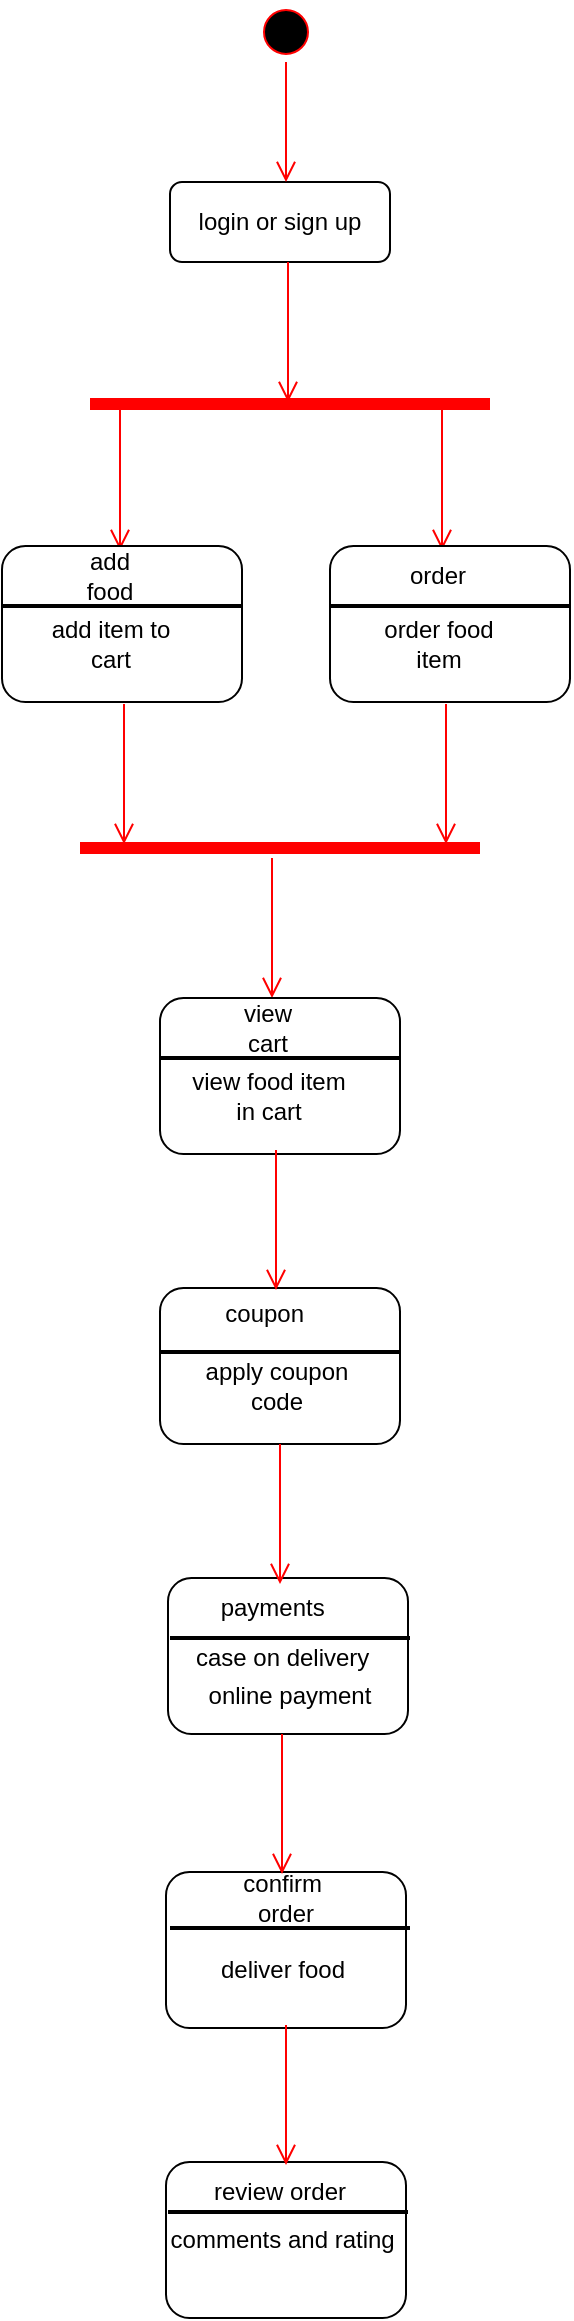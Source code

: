 <mxfile version="12.1.3" type="device" pages="1"><diagram id="dkDqSquY1TjAOpKeJ-8c" name="Page-1"><mxGraphModel dx="1024" dy="534" grid="1" gridSize="10" guides="1" tooltips="1" connect="1" arrows="1" fold="1" page="1" pageScale="1" pageWidth="850" pageHeight="1100" math="0" shadow="0"><root><mxCell id="0"/><mxCell id="1" parent="0"/><mxCell id="7yocShExIn4S_t9cMoal-43" value="" style="ellipse;whiteSpace=wrap;html=1;" parent="1" vertex="1"><mxGeometry x="340" y="140" width="40" height="30" as="geometry"/></mxCell><mxCell id="7yocShExIn4S_t9cMoal-3" value="login or sign up" style="rounded=1;whiteSpace=wrap;html=1;" parent="1" vertex="1"><mxGeometry x="300" y="130" width="110" height="40" as="geometry"/></mxCell><mxCell id="7yocShExIn4S_t9cMoal-4" value="" style="edgeStyle=orthogonalEdgeStyle;html=1;verticalAlign=bottom;endArrow=open;endSize=8;strokeColor=#ff0000;" parent="1" edge="1"><mxGeometry relative="1" as="geometry"><mxPoint x="359" y="240" as="targetPoint"/><mxPoint x="359" y="170" as="sourcePoint"/></mxGeometry></mxCell><mxCell id="7yocShExIn4S_t9cMoal-5" value="" style="shape=line;html=1;strokeWidth=6;strokeColor=#ff0000;" parent="1" vertex="1"><mxGeometry x="260" y="236" width="200" height="10" as="geometry"/></mxCell><mxCell id="7yocShExIn4S_t9cMoal-6" value="" style="edgeStyle=orthogonalEdgeStyle;html=1;verticalAlign=bottom;endArrow=open;endSize=8;strokeColor=#ff0000;" parent="1" edge="1"><mxGeometry relative="1" as="geometry"><mxPoint x="275" y="314" as="targetPoint"/><mxPoint x="275" y="244" as="sourcePoint"/></mxGeometry></mxCell><mxCell id="7yocShExIn4S_t9cMoal-7" value="" style="edgeStyle=orthogonalEdgeStyle;html=1;verticalAlign=bottom;endArrow=open;endSize=8;strokeColor=#ff0000;" parent="1" edge="1"><mxGeometry relative="1" as="geometry"><mxPoint x="436" y="314" as="targetPoint"/><mxPoint x="436" y="244" as="sourcePoint"/></mxGeometry></mxCell><mxCell id="7yocShExIn4S_t9cMoal-8" value="" style="rounded=1;whiteSpace=wrap;html=1;" parent="1" vertex="1"><mxGeometry x="216" y="312" width="120" height="78" as="geometry"/></mxCell><mxCell id="7yocShExIn4S_t9cMoal-9" value="" style="line;strokeWidth=2;html=1;" parent="1" vertex="1"><mxGeometry x="216" y="337" width="120" height="10" as="geometry"/></mxCell><mxCell id="7yocShExIn4S_t9cMoal-11" value="add food" style="text;html=1;strokeColor=none;fillColor=none;align=center;verticalAlign=middle;whiteSpace=wrap;rounded=0;" parent="1" vertex="1"><mxGeometry x="250" y="317" width="40" height="20" as="geometry"/></mxCell><mxCell id="7yocShExIn4S_t9cMoal-14" value="add item to cart" style="text;html=1;strokeColor=none;fillColor=none;align=center;verticalAlign=middle;whiteSpace=wrap;rounded=0;" parent="1" vertex="1"><mxGeometry x="231" y="351" width="79" height="19" as="geometry"/></mxCell><mxCell id="7yocShExIn4S_t9cMoal-15" value="" style="rounded=1;whiteSpace=wrap;html=1;" parent="1" vertex="1"><mxGeometry x="380" y="312" width="120" height="78" as="geometry"/></mxCell><mxCell id="7yocShExIn4S_t9cMoal-16" value="order" style="text;html=1;strokeColor=none;fillColor=none;align=center;verticalAlign=middle;whiteSpace=wrap;rounded=0;" parent="1" vertex="1"><mxGeometry x="414" y="317" width="40" height="20" as="geometry"/></mxCell><mxCell id="7yocShExIn4S_t9cMoal-17" value="order food item" style="text;html=1;strokeColor=none;fillColor=none;align=center;verticalAlign=middle;whiteSpace=wrap;rounded=0;" parent="1" vertex="1"><mxGeometry x="395" y="351" width="79" height="19" as="geometry"/></mxCell><mxCell id="7yocShExIn4S_t9cMoal-18" value="" style="line;strokeWidth=2;html=1;" parent="1" vertex="1"><mxGeometry x="380" y="337" width="120" height="10" as="geometry"/></mxCell><mxCell id="7yocShExIn4S_t9cMoal-19" value="" style="edgeStyle=orthogonalEdgeStyle;html=1;verticalAlign=bottom;endArrow=open;endSize=8;strokeColor=#ff0000;" parent="1" edge="1"><mxGeometry relative="1" as="geometry"><mxPoint x="277" y="461" as="targetPoint"/><mxPoint x="277" y="391" as="sourcePoint"/></mxGeometry></mxCell><mxCell id="7yocShExIn4S_t9cMoal-20" value="" style="edgeStyle=orthogonalEdgeStyle;html=1;verticalAlign=bottom;endArrow=open;endSize=8;strokeColor=#ff0000;" parent="1" edge="1"><mxGeometry relative="1" as="geometry"><mxPoint x="438" y="461" as="targetPoint"/><mxPoint x="438" y="391" as="sourcePoint"/></mxGeometry></mxCell><mxCell id="7yocShExIn4S_t9cMoal-21" value="" style="shape=line;html=1;strokeWidth=6;strokeColor=#ff0000;" parent="1" vertex="1"><mxGeometry x="255" y="458" width="200" height="10" as="geometry"/></mxCell><mxCell id="7yocShExIn4S_t9cMoal-22" value="" style="edgeStyle=orthogonalEdgeStyle;html=1;verticalAlign=bottom;endArrow=open;endSize=8;strokeColor=#ff0000;" parent="1" edge="1"><mxGeometry relative="1" as="geometry"><mxPoint x="351" y="538" as="targetPoint"/><mxPoint x="351" y="468" as="sourcePoint"/></mxGeometry></mxCell><mxCell id="7yocShExIn4S_t9cMoal-23" value="" style="rounded=1;whiteSpace=wrap;html=1;" parent="1" vertex="1"><mxGeometry x="295" y="538" width="120" height="78" as="geometry"/></mxCell><mxCell id="7yocShExIn4S_t9cMoal-24" value="view cart" style="text;html=1;strokeColor=none;fillColor=none;align=center;verticalAlign=middle;whiteSpace=wrap;rounded=0;" parent="1" vertex="1"><mxGeometry x="329" y="543" width="40" height="20" as="geometry"/></mxCell><mxCell id="7yocShExIn4S_t9cMoal-25" value="view food item in cart" style="text;html=1;strokeColor=none;fillColor=none;align=center;verticalAlign=middle;whiteSpace=wrap;rounded=0;" parent="1" vertex="1"><mxGeometry x="310" y="577" width="79" height="19" as="geometry"/></mxCell><mxCell id="7yocShExIn4S_t9cMoal-26" value="" style="line;strokeWidth=2;html=1;" parent="1" vertex="1"><mxGeometry x="295" y="563" width="120" height="10" as="geometry"/></mxCell><mxCell id="7yocShExIn4S_t9cMoal-27" value="" style="rounded=1;whiteSpace=wrap;html=1;" parent="1" vertex="1"><mxGeometry x="295" y="683" width="120" height="78" as="geometry"/></mxCell><mxCell id="7yocShExIn4S_t9cMoal-28" value="coupon&amp;nbsp;" style="text;html=1;strokeColor=none;fillColor=none;align=center;verticalAlign=middle;whiteSpace=wrap;rounded=0;" parent="1" vertex="1"><mxGeometry x="329" y="686" width="40" height="20" as="geometry"/></mxCell><mxCell id="7yocShExIn4S_t9cMoal-29" value="apply coupon code" style="text;html=1;strokeColor=none;fillColor=none;align=center;verticalAlign=middle;whiteSpace=wrap;rounded=0;" parent="1" vertex="1"><mxGeometry x="314" y="722" width="79" height="19" as="geometry"/></mxCell><mxCell id="7yocShExIn4S_t9cMoal-33" value="" style="edgeStyle=orthogonalEdgeStyle;html=1;verticalAlign=bottom;endArrow=open;endSize=8;strokeColor=#ff0000;" parent="1" edge="1"><mxGeometry relative="1" as="geometry"><mxPoint x="353" y="684" as="targetPoint"/><mxPoint x="353" y="614" as="sourcePoint"/></mxGeometry></mxCell><mxCell id="7yocShExIn4S_t9cMoal-34" value="" style="line;strokeWidth=2;html=1;" parent="1" vertex="1"><mxGeometry x="295" y="710" width="120" height="10" as="geometry"/></mxCell><mxCell id="7yocShExIn4S_t9cMoal-35" value="" style="rounded=1;whiteSpace=wrap;html=1;" parent="1" vertex="1"><mxGeometry x="299" y="828" width="120" height="78" as="geometry"/></mxCell><mxCell id="7yocShExIn4S_t9cMoal-36" value="payments&amp;nbsp;" style="text;html=1;strokeColor=none;fillColor=none;align=center;verticalAlign=middle;whiteSpace=wrap;rounded=0;" parent="1" vertex="1"><mxGeometry x="333" y="833" width="40" height="20" as="geometry"/></mxCell><mxCell id="7yocShExIn4S_t9cMoal-37" value="case on delivery&amp;nbsp;" style="text;html=1;strokeColor=none;fillColor=none;align=center;verticalAlign=middle;whiteSpace=wrap;rounded=0;" parent="1" vertex="1"><mxGeometry x="310" y="858" width="96" height="19" as="geometry"/></mxCell><mxCell id="7yocShExIn4S_t9cMoal-38" value="" style="edgeStyle=orthogonalEdgeStyle;html=1;verticalAlign=bottom;endArrow=open;endSize=8;strokeColor=#ff0000;" parent="1" edge="1"><mxGeometry relative="1" as="geometry"><mxPoint x="355" y="831" as="targetPoint"/><mxPoint x="355" y="761" as="sourcePoint"/></mxGeometry></mxCell><mxCell id="7yocShExIn4S_t9cMoal-39" value="" style="line;strokeWidth=2;html=1;" parent="1" vertex="1"><mxGeometry x="300" y="853" width="120" height="10" as="geometry"/></mxCell><mxCell id="7yocShExIn4S_t9cMoal-41" value="" style="ellipse;html=1;shape=startState;fillColor=#000000;strokeColor=#ff0000;" parent="1" vertex="1"><mxGeometry x="343" y="40" width="30" height="30" as="geometry"/></mxCell><mxCell id="7yocShExIn4S_t9cMoal-42" value="" style="edgeStyle=orthogonalEdgeStyle;html=1;verticalAlign=bottom;endArrow=open;endSize=8;strokeColor=#ff0000;" parent="1" source="7yocShExIn4S_t9cMoal-41" edge="1"><mxGeometry relative="1" as="geometry"><mxPoint x="358" y="130" as="targetPoint"/></mxGeometry></mxCell><mxCell id="7yocShExIn4S_t9cMoal-44" value="online payment" style="text;html=1;strokeColor=none;fillColor=none;align=center;verticalAlign=middle;whiteSpace=wrap;rounded=0;" parent="1" vertex="1"><mxGeometry x="312" y="877" width="96" height="19" as="geometry"/></mxCell><mxCell id="7yocShExIn4S_t9cMoal-45" value="" style="rounded=1;whiteSpace=wrap;html=1;" parent="1" vertex="1"><mxGeometry x="298" y="975" width="120" height="78" as="geometry"/></mxCell><mxCell id="7yocShExIn4S_t9cMoal-46" value="confirm&amp;nbsp; order" style="text;html=1;strokeColor=none;fillColor=none;align=center;verticalAlign=middle;whiteSpace=wrap;rounded=0;" parent="1" vertex="1"><mxGeometry x="329" y="978" width="58" height="20" as="geometry"/></mxCell><mxCell id="7yocShExIn4S_t9cMoal-47" value="deliver food" style="text;html=1;strokeColor=none;fillColor=none;align=center;verticalAlign=middle;whiteSpace=wrap;rounded=0;" parent="1" vertex="1"><mxGeometry x="317" y="1014" width="79" height="19" as="geometry"/></mxCell><mxCell id="7yocShExIn4S_t9cMoal-48" value="" style="edgeStyle=orthogonalEdgeStyle;html=1;verticalAlign=bottom;endArrow=open;endSize=8;strokeColor=#ff0000;" parent="1" edge="1"><mxGeometry relative="1" as="geometry"><mxPoint x="356" y="976" as="targetPoint"/><mxPoint x="356" y="906" as="sourcePoint"/></mxGeometry></mxCell><mxCell id="7yocShExIn4S_t9cMoal-49" value="" style="line;strokeWidth=2;html=1;" parent="1" vertex="1"><mxGeometry x="300" y="998" width="120" height="10" as="geometry"/></mxCell><mxCell id="jwwTyrvsnlaW7HFIBNNi-1" value="comments and rating&amp;nbsp;" style="rounded=1;whiteSpace=wrap;html=1;" vertex="1" parent="1"><mxGeometry x="298" y="1120" width="120" height="78" as="geometry"/></mxCell><mxCell id="jwwTyrvsnlaW7HFIBNNi-2" value="" style="line;strokeWidth=2;html=1;" vertex="1" parent="1"><mxGeometry x="299" y="1140" width="120" height="10" as="geometry"/></mxCell><mxCell id="jwwTyrvsnlaW7HFIBNNi-4" value="review order" style="text;html=1;resizable=0;points=[];autosize=1;align=left;verticalAlign=top;spacingTop=-4;" vertex="1" parent="1"><mxGeometry x="320" y="1125" width="80" height="20" as="geometry"/></mxCell><mxCell id="jwwTyrvsnlaW7HFIBNNi-5" value="" style="edgeStyle=orthogonalEdgeStyle;html=1;verticalAlign=bottom;endArrow=open;endSize=8;strokeColor=#ff0000;" edge="1" parent="1"><mxGeometry relative="1" as="geometry"><mxPoint x="358" y="1121.5" as="targetPoint"/><mxPoint x="358" y="1051.5" as="sourcePoint"/></mxGeometry></mxCell></root></mxGraphModel></diagram></mxfile>
